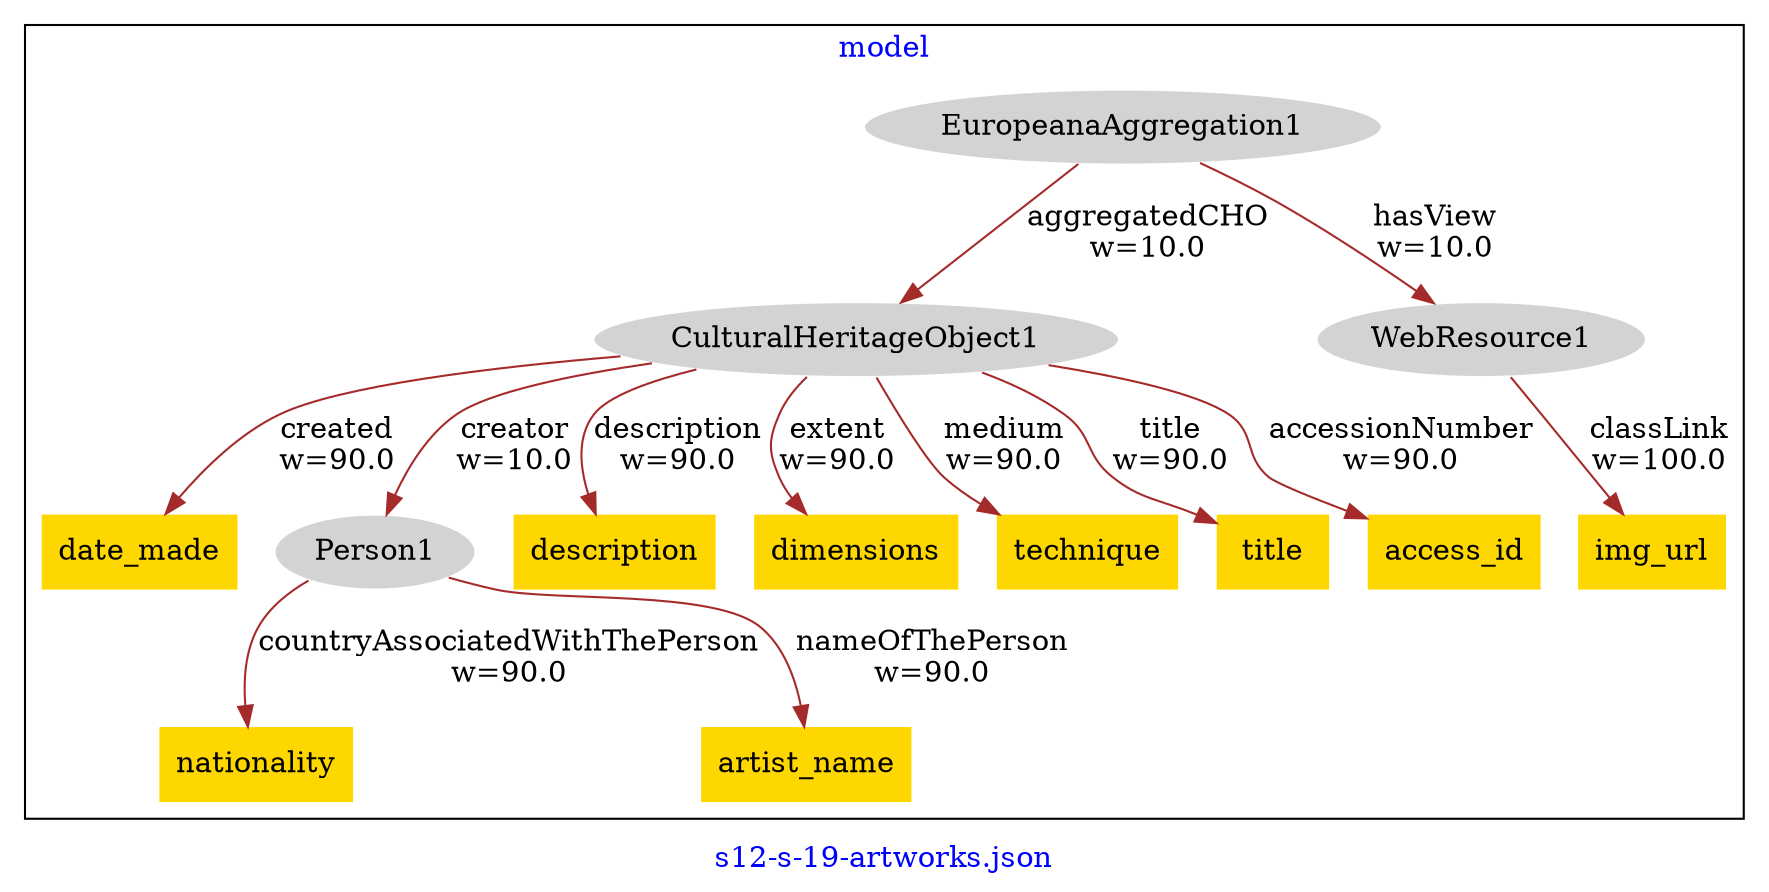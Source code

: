 digraph n0 {
fontcolor="blue"
remincross="true"
label="s12-s-19-artworks.json"
subgraph cluster {
label="model"
n2[style="filled",color="white",fillcolor="lightgray",label="CulturalHeritageObject1\n"];
n3[shape="plaintext",style="filled",fillcolor="gold",label="date_made\n"];
n4[style="filled",color="white",fillcolor="lightgray",label="Person1\n"];
n5[shape="plaintext",style="filled",fillcolor="gold",label="description\n"];
n6[shape="plaintext",style="filled",fillcolor="gold",label="dimensions\n"];
n7[shape="plaintext",style="filled",fillcolor="gold",label="technique\n"];
n8[shape="plaintext",style="filled",fillcolor="gold",label="title\n"];
n9[shape="plaintext",style="filled",fillcolor="gold",label="access_id\n"];
n10[shape="plaintext",style="filled",fillcolor="gold",label="nationality\n"];
n11[shape="plaintext",style="filled",fillcolor="gold",label="artist_name\n"];
n12[style="filled",color="white",fillcolor="lightgray",label="EuropeanaAggregation1\n"];
n13[style="filled",color="white",fillcolor="lightgray",label="WebResource1\n"];
n14[shape="plaintext",style="filled",fillcolor="gold",label="img_url\n"];
}
n2 -> n3[color="brown",fontcolor="black",label="created\nw=90.0"]
n2 -> n4[color="brown",fontcolor="black",label="creator\nw=10.0"]
n2 -> n5[color="brown",fontcolor="black",label="description\nw=90.0"]
n2 -> n6[color="brown",fontcolor="black",label="extent\nw=90.0"]
n2 -> n7[color="brown",fontcolor="black",label="medium\nw=90.0"]
n2 -> n8[color="brown",fontcolor="black",label="title\nw=90.0"]
n2 -> n9[color="brown",fontcolor="black",label="accessionNumber\nw=90.0"]
n4 -> n10[color="brown",fontcolor="black",label="countryAssociatedWithThePerson\nw=90.0"]
n4 -> n11[color="brown",fontcolor="black",label="nameOfThePerson\nw=90.0"]
n12 -> n2[color="brown",fontcolor="black",label="aggregatedCHO\nw=10.0"]
n12 -> n13[color="brown",fontcolor="black",label="hasView\nw=10.0"]
n13 -> n14[color="brown",fontcolor="black",label="classLink\nw=100.0"]
}
